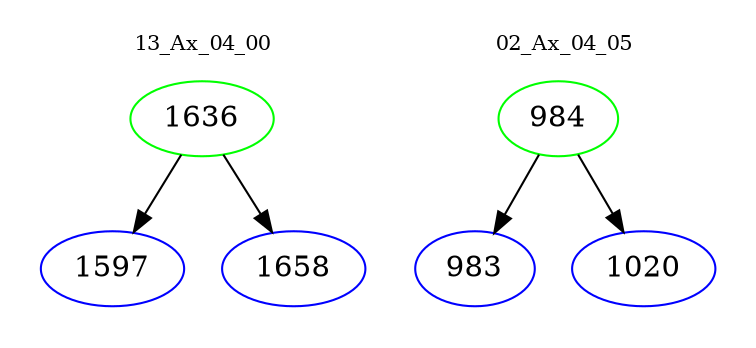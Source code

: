 digraph{
subgraph cluster_0 {
color = white
label = "13_Ax_04_00";
fontsize=10;
T0_1636 [label="1636", color="green"]
T0_1636 -> T0_1597 [color="black"]
T0_1597 [label="1597", color="blue"]
T0_1636 -> T0_1658 [color="black"]
T0_1658 [label="1658", color="blue"]
}
subgraph cluster_1 {
color = white
label = "02_Ax_04_05";
fontsize=10;
T1_984 [label="984", color="green"]
T1_984 -> T1_983 [color="black"]
T1_983 [label="983", color="blue"]
T1_984 -> T1_1020 [color="black"]
T1_1020 [label="1020", color="blue"]
}
}
